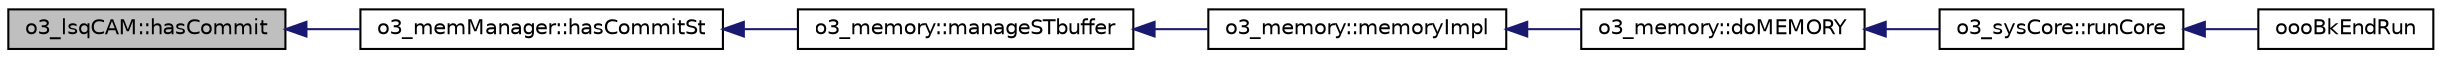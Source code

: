 digraph G
{
  edge [fontname="Helvetica",fontsize="10",labelfontname="Helvetica",labelfontsize="10"];
  node [fontname="Helvetica",fontsize="10",shape=record];
  rankdir=LR;
  Node1 [label="o3_lsqCAM::hasCommit",height=0.2,width=0.4,color="black", fillcolor="grey75", style="filled" fontcolor="black"];
  Node1 -> Node2 [dir=back,color="midnightblue",fontsize="10",style="solid"];
  Node2 [label="o3_memManager::hasCommitSt",height=0.2,width=0.4,color="black", fillcolor="white", style="filled",URL="$classo3__memManager.html#a408c667a491a930d66fd1a0f7e8e9ec6"];
  Node2 -> Node3 [dir=back,color="midnightblue",fontsize="10",style="solid"];
  Node3 [label="o3_memory::manageSTbuffer",height=0.2,width=0.4,color="black", fillcolor="white", style="filled",URL="$classo3__memory.html#a91a7367c72346b355709afddef9296bf"];
  Node3 -> Node4 [dir=back,color="midnightblue",fontsize="10",style="solid"];
  Node4 [label="o3_memory::memoryImpl",height=0.2,width=0.4,color="black", fillcolor="white", style="filled",URL="$classo3__memory.html#ad44b31e95afd6e63f85401be8e58318d"];
  Node4 -> Node5 [dir=back,color="midnightblue",fontsize="10",style="solid"];
  Node5 [label="o3_memory::doMEMORY",height=0.2,width=0.4,color="black", fillcolor="white", style="filled",URL="$classo3__memory.html#a14fb30065edbb1758d0e4c9ac3f92433"];
  Node5 -> Node6 [dir=back,color="midnightblue",fontsize="10",style="solid"];
  Node6 [label="o3_sysCore::runCore",height=0.2,width=0.4,color="black", fillcolor="white", style="filled",URL="$classo3__sysCore.html#ab97edaa7f8ea74d7315b71d7d03a736c"];
  Node6 -> Node7 [dir=back,color="midnightblue",fontsize="10",style="solid"];
  Node7 [label="oooBkEndRun",height=0.2,width=0.4,color="black", fillcolor="white", style="filled",URL="$oooBkEnd_8h.html#aaa2cf7fe88073cf54894d48f17271d93"];
}
